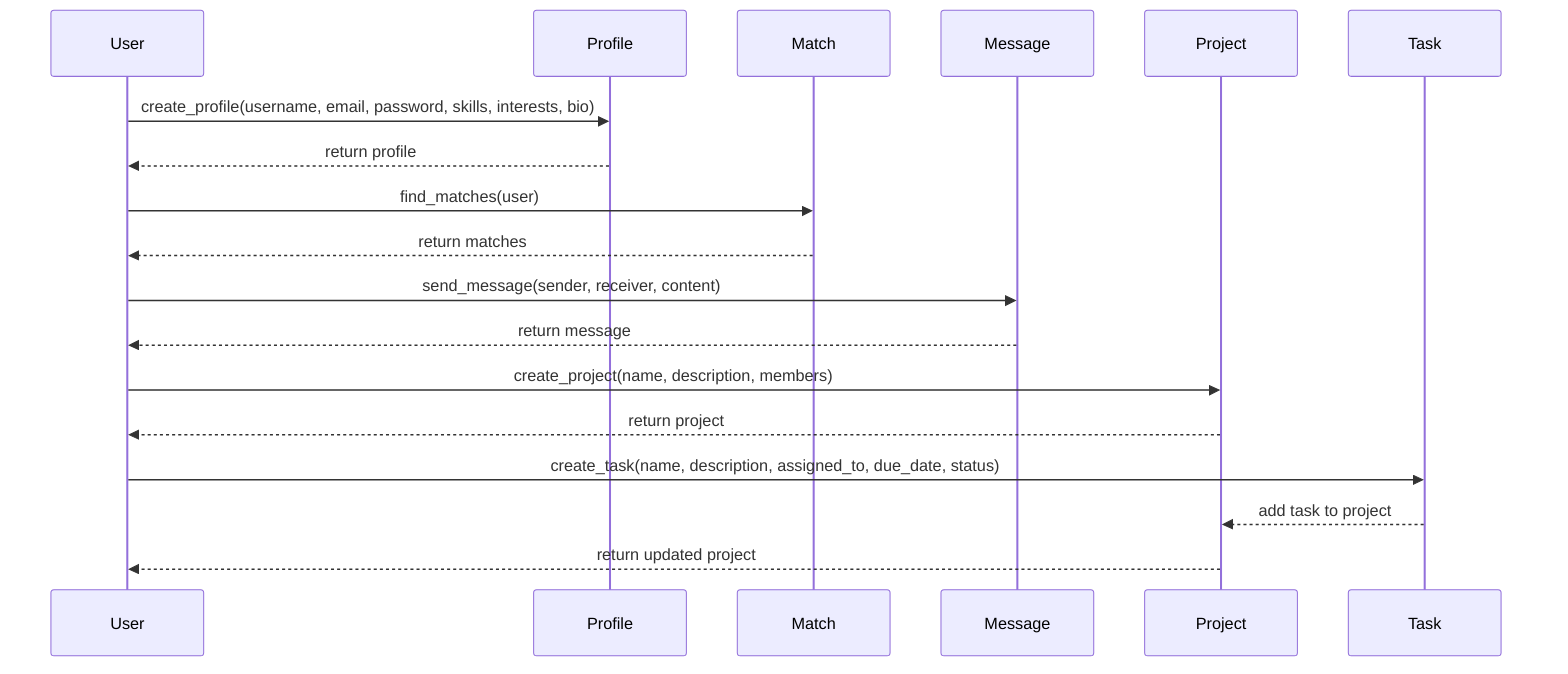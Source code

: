 sequenceDiagram
    participant U as User
    participant P as Profile
    participant M as Match
    participant MSG as Message
    participant PRJ as Project
    participant T as Task
    U->>P: create_profile(username, email, password, skills, interests, bio)
    P-->>U: return profile
    U->>M: find_matches(user)
    M-->>U: return matches
    U->>MSG: send_message(sender, receiver, content)
    MSG-->>U: return message
    U->>PRJ: create_project(name, description, members)
    PRJ-->>U: return project
    U->>T: create_task(name, description, assigned_to, due_date, status)
    T-->>PRJ: add task to project
    PRJ-->>U: return updated project